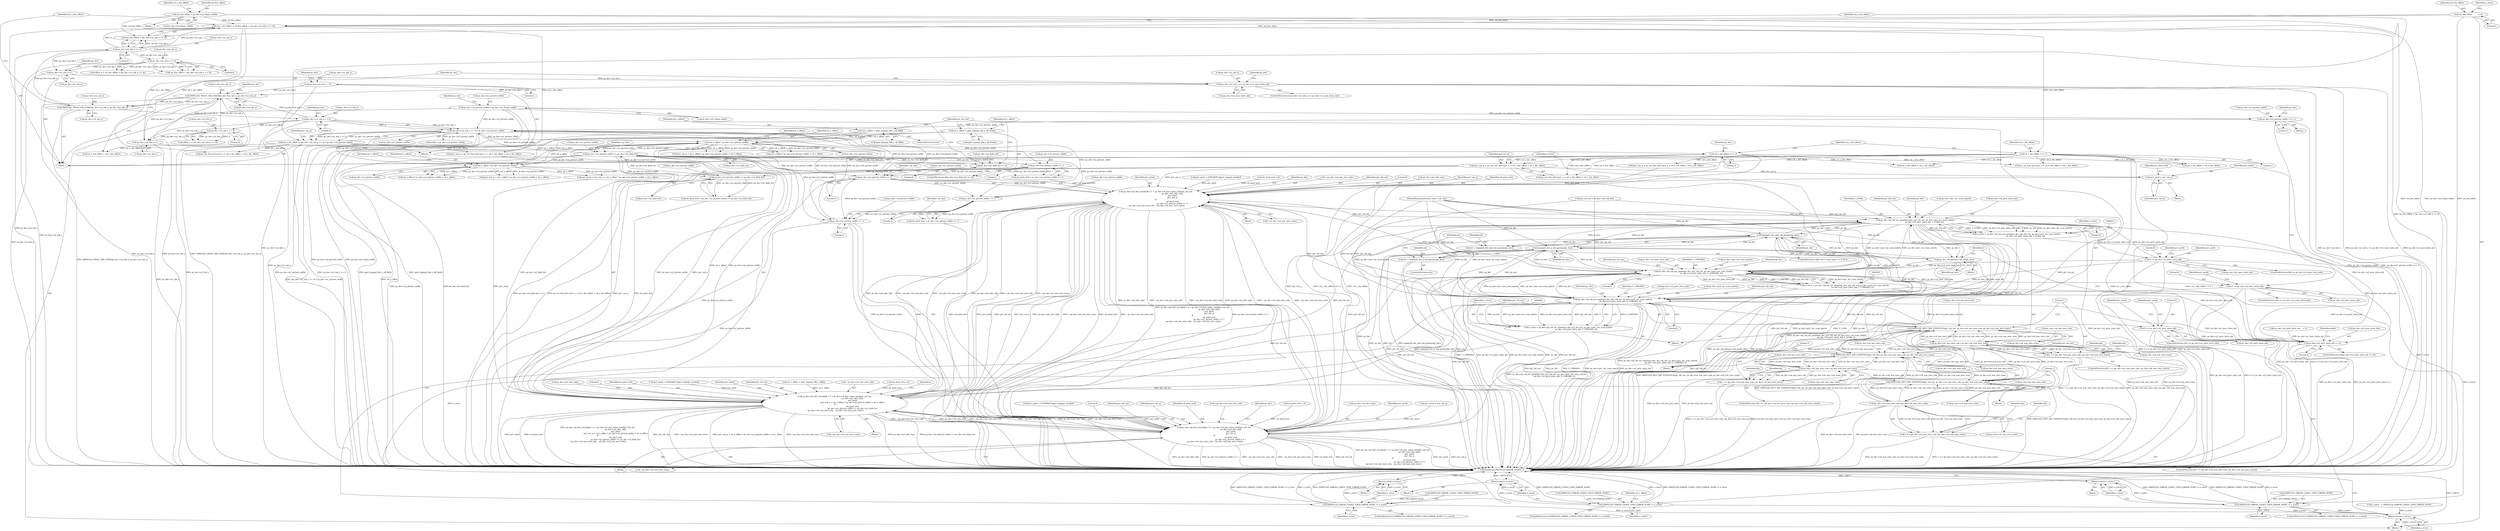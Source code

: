 digraph "0_Android_58a6822d7140137ce957c6d2fc20bae1374186c1@integer" {
"1000560" [label="(Call,pu1_out_p = ps_cur_frm_buf->pu1_u + u4_x_dst_offset + u4_y_dst_offset)"];
"1000545" [label="(Call,u4_x_dst_offset >>= 1)"];
"1000231" [label="(Call,u4_x_dst_offset = u4_frm_offset + (ps_dec->u2_mb_x << 4))"];
"1000177" [label="(Call,u4_frm_offset = ps_dec->u2_frame_width)"];
"1000117" [label="(Call,u4_frm_offset          = 0)"];
"1000235" [label="(Call,ps_dec->u2_mb_x << 4)"];
"1000224" [label="(Call,IMPEG2D_TRACE_MB_START(ps_dec->u2_mb_x, ps_dec->u2_mb_y))"];
"1000198" [label="(Call,IMPEG2D_TRACE_MB_START(ps_dec->u2_mb_x, ps_dec->u2_mb_y))"];
"1000809" [label="(Call,ps_dec->u2_mb_x == ps_dec->u2_num_horiz_mb)"];
"1000788" [label="(Call,ps_dec->u2_mb_x++)"];
"1000310" [label="(Call,ps_dec->u2_mb_x << 4)"];
"1000817" [label="(Call,ps_dec->u2_mb_x = 0)"];
"1000317" [label="(Call,ps_dec->u2_mb_y << 4)"];
"1000243" [label="(Call,ps_dec->u2_mb_y << 4)"];
"1000822" [label="(Call,ps_dec->u2_mb_y++)"];
"1000548" [label="(Call,u4_y_dst_offset >>= 2)"];
"1000240" [label="(Call,u4_y_dst_offset = (ps_dec->u2_mb_y << 4) * ps_dec->u2_picture_width)"];
"1000242" [label="(Call,(ps_dec->u2_mb_y << 4) * ps_dec->u2_picture_width)"];
"1000532" [label="(Call,ps_dec->u2_picture_width << ps_dec->u2_field_dct)"];
"1000524" [label="(Call,u4_y_offset * ps_dec->u2_picture_width)"];
"1000446" [label="(Call,u4_y_offset = gai2_impeg2_blk_y_off_fld[i])"];
"1000490" [label="(Call,u4_y_offset * ps_dec->u2_picture_width)"];
"1000440" [label="(Call,u4_y_offset = gai2_impeg2_blk_y_off_frm[i])"];
"1000498" [label="(Call,ps_dec->u2_picture_width << ps_dec->u2_field_dct)"];
"1000435" [label="(Call,ps_dec->u2_field_dct == 0)"];
"1000654" [label="(Call,ps_dec->u2_picture_width >> 1)"];
"1000630" [label="(Call,ps_dec->u2_picture_width >> 1)"];
"1000768" [label="(Call,ps_dec->u2_picture_width >> 1)"];
"1000744" [label="(Call,ps_dec->u2_picture_width >> 1)"];
"1000165" [label="(Call,ps_dec->u2_picture_width <<= 1)"];
"1000151" [label="(Call,ps_dec->u2_picture_width = ps_dec->u2_frame_width)"];
"1000625" [label="(Call,pu1_pred = pu1_out_p)"];
"1000645" [label="(Call,ps_dec->pf_idct_recon[idx * 2 + ps_dec->i4_last_value_one](pi2_vld_out,\n                                                        ps_dec->ai2_idct_stg1,\n                                                        pu1_pred,\n                                                        pu1_out_p,\n 8,\n                                                        u4_pred_strd,\n                                                        ps_dec->u2_picture_width >> 1,\n ~ps_dec->u4_non_zero_cols, ~ps_dec->u4_non_zero_rows))"];
"1000409" [label="(Call,ps_dec->pf_vld_inv_quant(ps_dec, pi2_vld_out, ps_dec->pu1_inv_scan_matrix,\n                              ps_dec->u2_prev_intra_mb, Y_LUMA, 0))"];
"1000213" [label="(Call,impeg2d_dec_pnb_mb_params(ps_dec))"];
"1000211" [label="(Call,ret = impeg2d_dec_pnb_mb_params(ps_dec))"];
"1000218" [label="(Call,impeg2d_dec_p_mb_params(ps_dec))"];
"1000216" [label="(Call,ret = impeg2d_dec_p_mb_params(ps_dec))"];
"1000380" [label="(Call,ps_dec_mb_params->pf_mc(ps_dec))"];
"1000571" [label="(Call,ps_dec->pf_vld_inv_quant(ps_dec, pi2_vld_out, ps_dec->pu1_inv_scan_matrix,\n                          ps_dec->u2_prev_intra_mb, U_CHROMA, 0))"];
"1000569" [label="(Call,e_error = ps_dec->pf_vld_inv_quant(ps_dec, pi2_vld_out, ps_dec->pu1_inv_scan_matrix,\n                          ps_dec->u2_prev_intra_mb, U_CHROMA, 0))"];
"1000583" [label="(Call,(IMPEG2D_ERROR_CODES_T)IVD_ERROR_NONE != e_error)"];
"1000589" [label="(Return,return e_error;)"];
"1000840" [label="(Return,return e_error;)"];
"1000591" [label="(Call,IMPEG2D_IDCT_INP_STATISTICS(pi2_vld_out, ps_dec->u4_non_zero_cols, ps_dec->u4_non_zero_rows))"];
"1000604" [label="(Call,ps_dec->u4_non_zero_cols | ps_dec->u4_non_zero_rows)"];
"1000451" [label="(Call,IMPEG2D_IDCT_INP_STATISTICS(pi2_vld_out, ps_dec->u4_non_zero_cols, ps_dec->u4_non_zero_rows))"];
"1000464" [label="(Call,ps_dec->u4_non_zero_cols | ps_dec->u4_non_zero_rows)"];
"1000462" [label="(Call,1 == (ps_dec->u4_non_zero_cols | ps_dec->u4_non_zero_rows))"];
"1000705" [label="(Call,IMPEG2D_IDCT_INP_STATISTICS(pi2_vld_out, ps_dec->u4_non_zero_cols, ps_dec->u4_non_zero_rows))"];
"1000718" [label="(Call,ps_dec->u4_non_zero_cols | ps_dec->u4_non_zero_rows)"];
"1000716" [label="(Call,1 == (ps_dec->u4_non_zero_cols | ps_dec->u4_non_zero_rows))"];
"1000759" [label="(Call,ps_dec->pf_idct_recon[idx * 2 + ps_dec->i4_last_value_one](pi2_vld_out,\n                                                        ps_dec->ai2_idct_stg1,\n                                                        pu1_pred,\n                                                        pu1_out_p,\n 8,\n                                                        u4_pred_strd,\n                                                        ps_dec->u2_picture_width >> 1,\n ~ps_dec->u4_non_zero_cols, ~ps_dec->u4_non_zero_rows))"];
"1000515" [label="(Call,ps_dec->pf_idct_recon[idx * 2 + ps_dec->i4_last_value_one](pi2_vld_out,\n                                                            ps_dec->ai2_idct_stg1,\n                                                            pu1_pred,\n                                                            pu1_out_p + u4_y_offset * ps_dec->u2_picture_width + u4_x_offset,\n 8,\n                                                            u4_pred_strd,\n                                                            ps_dec->u2_picture_width << ps_dec->u2_field_dct,\n ~ps_dec->u4_non_zero_cols, ~ps_dec->u4_non_zero_rows))"];
"1000685" [label="(Call,ps_dec->pf_vld_inv_quant(ps_dec, pi2_vld_out, ps_dec->pu1_inv_scan_matrix,\n                          ps_dec->u2_prev_intra_mb, V_CHROMA, 0))"];
"1000683" [label="(Call,e_error = ps_dec->pf_vld_inv_quant(ps_dec, pi2_vld_out, ps_dec->pu1_inv_scan_matrix,\n                          ps_dec->u2_prev_intra_mb, V_CHROMA, 0))"];
"1000697" [label="(Call,(IMPEG2D_ERROR_CODES_T)IVD_ERROR_NONE != e_error)"];
"1000703" [label="(Return,return e_error;)"];
"1000733" [label="(Call,0 == ps_dec->u2_prev_intra_mb)"];
"1000261" [label="(Call,ps_dec->u2_prev_intra_mb == 0)"];
"1000602" [label="(Call,1 == (ps_dec->u4_non_zero_cols | ps_dec->u4_non_zero_rows))"];
"1000619" [label="(Call,0 == ps_dec->u2_prev_intra_mb)"];
"1000407" [label="(Call,e_error = ps_dec->pf_vld_inv_quant(ps_dec, pi2_vld_out, ps_dec->pu1_inv_scan_matrix,\n                              ps_dec->u2_prev_intra_mb, Y_LUMA, 0))"];
"1000421" [label="(Call,(IMPEG2D_ERROR_CODES_T)IVD_ERROR_NONE != e_error)"];
"1000427" [label="(Return,return e_error;)"];
"1000479" [label="(Call,0 == ps_dec->u2_prev_intra_mb)"];
"1000561" [label="(Identifier,pu1_out_p)"];
"1000761" [label="(Call,ps_dec->ai2_idct_stg1)"];
"1000249" [label="(Identifier,ps_dec)"];
"1000189" [label="(Identifier,u4_x_dst_offset)"];
"1000265" [label="(Literal,0)"];
"1000453" [label="(Call,ps_dec->u4_non_zero_cols)"];
"1000715" [label="(ControlStructure,if(1 == (ps_dec->u4_non_zero_cols | ps_dec->u4_non_zero_rows)))"];
"1000117" [label="(Call,u4_frm_offset          = 0)"];
"1000822" [label="(Call,ps_dec->u2_mb_y++)"];
"1000308" [label="(Call,u4_frm_offset + (ps_dec->u2_mb_x << 4))"];
"1000515" [label="(Call,ps_dec->pf_idct_recon[idx * 2 + ps_dec->i4_last_value_one](pi2_vld_out,\n                                                            ps_dec->ai2_idct_stg1,\n                                                            pu1_pred,\n                                                            pu1_out_p + u4_y_offset * ps_dec->u2_picture_width + u4_x_offset,\n 8,\n                                                            u4_pred_strd,\n                                                            ps_dec->u2_picture_width << ps_dec->u2_field_dct,\n ~ps_dec->u4_non_zero_cols, ~ps_dec->u4_non_zero_rows))"];
"1000199" [label="(Call,ps_dec->u2_mb_x)"];
"1000235" [label="(Call,ps_dec->u2_mb_x << 4)"];
"1000243" [label="(Call,ps_dec->u2_mb_y << 4)"];
"1000464" [label="(Call,ps_dec->u4_non_zero_cols | ps_dec->u4_non_zero_rows)"];
"1000547" [label="(Literal,1)"];
"1000533" [label="(Call,ps_dec->u2_picture_width)"];
"1000590" [label="(Identifier,e_error)"];
"1000127" [label="(Call,pi2_vld_out = ps_dec->ai2_vld_buf)"];
"1000451" [label="(Call,IMPEG2D_IDCT_INP_STATISTICS(pi2_vld_out, ps_dec->u4_non_zero_cols, ps_dec->u4_non_zero_rows))"];
"1000764" [label="(Identifier,pu1_pred)"];
"1000526" [label="(Call,ps_dec->u2_picture_width)"];
"1000680" [label="(Call,u4_x_dst_offset + u4_y_dst_offset)"];
"1000686" [label="(Identifier,ps_dec)"];
"1000628" [label="(Call,u4_pred_strd = ps_dec->u2_picture_width >> 1)"];
"1000829" [label="(Identifier,ps_dec)"];
"1000582" [label="(ControlStructure,if ((IMPEG2D_ERROR_CODES_T)IVD_ERROR_NONE != e_error))"];
"1000555" [label="(Identifier,ps_dec)"];
"1000487" [label="(Call,pu1_out_p + u4_y_offset * ps_dec->u2_picture_width + u4_x_offset)"];
"1000573" [label="(Identifier,pi2_vld_out)"];
"1000495" [label="(Identifier,u4_x_offset)"];
"1000739" [label="(Call,pu1_pred = pu1_out_p)"];
"1000176" [label="(Block,)"];
"1000819" [label="(Identifier,ps_dec)"];
"1000694" [label="(Identifier,V_CHROMA)"];
"1000691" [label="(Call,ps_dec->u2_prev_intra_mb)"];
"1000684" [label="(Identifier,e_error)"];
"1000485" [label="(Call,pu1_pred = pu1_out_p + u4_y_offset * ps_dec->u2_picture_width + u4_x_offset)"];
"1000577" [label="(Call,ps_dec->u2_prev_intra_mb)"];
"1000492" [label="(Call,ps_dec->u2_picture_width)"];
"1000713" [label="(Block,)"];
"1000161" [label="(Identifier,ps_dec)"];
"1000789" [label="(Call,ps_dec->u2_mb_x)"];
"1000532" [label="(Call,ps_dec->u2_picture_width << ps_dec->u2_field_dct)"];
"1000813" [label="(Call,ps_dec->u2_num_horiz_mb)"];
"1000734" [label="(Literal,0)"];
"1000752" [label="(Identifier,pu1_pred)"];
"1000415" [label="(Call,ps_dec->u2_prev_intra_mb)"];
"1000218" [label="(Call,impeg2d_dec_p_mb_params(ps_dec))"];
"1000601" [label="(ControlStructure,if(1 == (ps_dec->u4_non_zero_cols | ps_dec->u4_non_zero_rows)))"];
"1000491" [label="(Identifier,u4_y_offset)"];
"1000122" [label="(Call,e_error   = (IMPEG2D_ERROR_CODES_T)IVD_ERROR_NONE)"];
"1000436" [label="(Call,ps_dec->u2_field_dct)"];
"1000702" [label="(Block,)"];
"1000608" [label="(Call,ps_dec->u4_non_zero_rows)"];
"1000688" [label="(Call,ps_dec->pu1_inv_scan_matrix)"];
"1000658" [label="(Literal,1)"];
"1000314" [label="(Literal,4)"];
"1000517" [label="(Call,ps_dec->ai2_idct_stg1)"];
"1000748" [label="(Literal,1)"];
"1000703" [label="(Return,return e_error;)"];
"1000726" [label="(Identifier,idx)"];
"1000542" [label="(Call,~ps_dec->u4_non_zero_rows)"];
"1000591" [label="(Call,IMPEG2D_IDCT_INP_STATISTICS(pi2_vld_out, ps_dec->u4_non_zero_cols, ps_dec->u4_non_zero_rows))"];
"1000776" [label="(Call,~ps_dec->u4_non_zero_rows)"];
"1000625" [label="(Call,pu1_pred = pu1_out_p)"];
"1000418" [label="(Identifier,Y_LUMA)"];
"1000479" [label="(Call,0 == ps_dec->u2_prev_intra_mb)"];
"1000751" [label="(Call,pu1_pred = (UWORD8 *)gau1_impeg2_zerobuf)"];
"1000809" [label="(Call,ps_dec->u2_mb_x == ps_dec->u2_num_horiz_mb)"];
"1000605" [label="(Call,ps_dec->u4_non_zero_cols)"];
"1000502" [label="(Call,ps_dec->u2_field_dct)"];
"1000650" [label="(Identifier,pu1_pred)"];
"1000705" [label="(Call,IMPEG2D_IDCT_INP_STATISTICS(pi2_vld_out, ps_dec->u4_non_zero_cols, ps_dec->u4_non_zero_rows))"];
"1000530" [label="(Literal,8)"];
"1000645" [label="(Call,ps_dec->pf_idct_recon[idx * 2 + ps_dec->i4_last_value_one](pi2_vld_out,\n                                                        ps_dec->ai2_idct_stg1,\n                                                        pu1_pred,\n                                                        pu1_out_p,\n 8,\n                                                        u4_pred_strd,\n                                                        ps_dec->u2_picture_width >> 1,\n ~ps_dec->u4_non_zero_cols, ~ps_dec->u4_non_zero_rows))"];
"1000683" [label="(Call,e_error = ps_dec->pf_vld_inv_quant(ps_dec, pi2_vld_out, ps_dec->pu1_inv_scan_matrix,\n                          ps_dec->u2_prev_intra_mb, V_CHROMA, 0))"];
"1000620" [label="(Literal,0)"];
"1000583" [label="(Call,(IMPEG2D_ERROR_CODES_T)IVD_ERROR_NONE != e_error)"];
"1000179" [label="(Call,ps_dec->u2_frame_width)"];
"1000461" [label="(ControlStructure,if(1 == (ps_dec->u4_non_zero_cols | ps_dec->u4_non_zero_rows)))"];
"1000634" [label="(Literal,1)"];
"1000421" [label="(Call,(IMPEG2D_ERROR_CODES_T)IVD_ERROR_NONE != e_error)"];
"1000232" [label="(Identifier,u4_x_dst_offset)"];
"1000435" [label="(Call,ps_dec->u2_field_dct == 0)"];
"1000587" [label="(Identifier,e_error)"];
"1000630" [label="(Call,ps_dec->u2_picture_width >> 1)"];
"1000478" [label="(ControlStructure,if(0 == ps_dec->u2_prev_intra_mb))"];
"1000498" [label="(Call,ps_dec->u2_picture_width << ps_dec->u2_field_dct)"];
"1000266" [label="(Block,)"];
"1000569" [label="(Call,e_error = ps_dec->pf_vld_inv_quant(ps_dec, pi2_vld_out, ps_dec->pu1_inv_scan_matrix,\n                          ps_dec->u2_prev_intra_mb, U_CHROMA, 0))"];
"1000816" [label="(Block,)"];
"1000205" [label="(ControlStructure,if(ps_dec->e_pic_type == B_PIC))"];
"1000212" [label="(Identifier,ret)"];
"1000253" [label="(Call,ps_cur_frm_buf->pu1_y + u4_x_dst_offset + u4_y_dst_offset)"];
"1000236" [label="(Call,ps_dec->u2_mb_x)"];
"1000311" [label="(Call,ps_dec->u2_mb_x)"];
"1000178" [label="(Identifier,u4_frm_offset)"];
"1000118" [label="(Identifier,u4_frm_offset)"];
"1000769" [label="(Call,ps_dec->u2_picture_width)"];
"1000603" [label="(Literal,1)"];
"1000716" [label="(Call,1 == (ps_dec->u4_non_zero_cols | ps_dec->u4_non_zero_rows))"];
"1000766" [label="(Literal,8)"];
"1000788" [label="(Call,ps_dec->u2_mb_x++)"];
"1000173" [label="(Identifier,ps_dec)"];
"1000774" [label="(Identifier,~ps_dec)"];
"1000422" [label="(Call,(IMPEG2D_ERROR_CODES_T)IVD_ERROR_NONE)"];
"1000428" [label="(Identifier,e_error)"];
"1000531" [label="(Identifier,u4_pred_strd)"];
"1000536" [label="(Call,ps_dec->u2_field_dct)"];
"1000637" [label="(Call,pu1_pred = (UWORD8 *)gau1_impeg2_zerobuf)"];
"1000760" [label="(Identifier,pi2_vld_out)"];
"1000434" [label="(ControlStructure,if(ps_dec->u2_field_dct == 0))"];
"1000581" [label="(Literal,0)"];
"1000459" [label="(Block,)"];
"1000744" [label="(Call,ps_dec->u2_picture_width >> 1)"];
"1000687" [label="(Identifier,pi2_vld_out)"];
"1000216" [label="(Call,ret = impeg2d_dec_p_mb_params(ps_dec))"];
"1000550" [label="(Literal,2)"];
"1000546" [label="(Identifier,u4_x_dst_offset)"];
"1000165" [label="(Call,ps_dec->u2_picture_width <<= 1)"];
"1000224" [label="(Call,IMPEG2D_TRACE_MB_START(ps_dec->u2_mb_x, ps_dec->u2_mb_y))"];
"1000231" [label="(Call,u4_x_dst_offset = u4_frm_offset + (ps_dec->u2_mb_x << 4))"];
"1000481" [label="(Call,ps_dec->u2_prev_intra_mb)"];
"1000217" [label="(Identifier,ret)"];
"1000499" [label="(Call,ps_dec->u2_picture_width)"];
"1000618" [label="(ControlStructure,if(0 == ps_dec->u2_prev_intra_mb))"];
"1000697" [label="(Call,(IMPEG2D_ERROR_CODES_T)IVD_ERROR_NONE != e_error)"];
"1000772" [label="(Literal,1)"];
"1000642" [label="(Call,u4_pred_strd = 8)"];
"1000730" [label="(Identifier,idx)"];
"1000674" [label="(Call,pu1_out_p = ps_cur_frm_buf->pu1_v + u4_x_dst_offset + u4_y_dst_offset)"];
"1000669" [label="(Identifier,ps_dec)"];
"1000593" [label="(Call,ps_dec->u4_non_zero_cols)"];
"1000719" [label="(Call,ps_dec->u4_non_zero_cols)"];
"1000169" [label="(Literal,1)"];
"1000164" [label="(Block,)"];
"1000733" [label="(Call,0 == ps_dec->u2_prev_intra_mb)"];
"1000589" [label="(Return,return e_error;)"];
"1000521" [label="(Call,pu1_out_p + u4_y_offset * ps_dec->u2_picture_width + u4_x_offset)"];
"1000430" [label="(Identifier,u4_x_offset)"];
"1000710" [label="(Call,ps_dec->u4_non_zero_rows)"];
"1000448" [label="(Call,gai2_impeg2_blk_y_off_fld[i])"];
"1000105" [label="(MethodParameterIn,dec_state_t *ps_dec)"];
"1000808" [label="(ControlStructure,if (ps_dec->u2_mb_x == ps_dec->u2_num_horiz_mb))"];
"1000446" [label="(Call,u4_y_offset = gai2_impeg2_blk_y_off_fld[i])"];
"1000659" [label="(Call,~ps_dec->u4_non_zero_cols)"];
"1000765" [label="(Identifier,pu1_out_p)"];
"1000559" [label="(Block,)"];
"1000695" [label="(Literal,0)"];
"1000571" [label="(Call,ps_dec->pf_vld_inv_quant(ps_dec, pi2_vld_out, ps_dec->pu1_inv_scan_matrix,\n                          ps_dec->u2_prev_intra_mb, U_CHROMA, 0))"];
"1000740" [label="(Identifier,pu1_pred)"];
"1000529" [label="(Identifier,u4_x_offset)"];
"1000767" [label="(Identifier,u4_pred_strd)"];
"1000580" [label="(Identifier,U_CHROMA)"];
"1000463" [label="(Literal,1)"];
"1000439" [label="(Literal,0)"];
"1000507" [label="(Call,pu1_pred = (UWORD8 *)gau1_impeg2_zerobuf)"];
"1000685" [label="(Call,ps_dec->pf_vld_inv_quant(ps_dec, pi2_vld_out, ps_dec->pu1_inv_scan_matrix,\n                          ps_dec->u2_prev_intra_mb, V_CHROMA, 0))"];
"1000244" [label="(Call,ps_dec->u2_mb_y)"];
"1000106" [label="(Block,)"];
"1000486" [label="(Identifier,pu1_pred)"];
"1000315" [label="(Call,offset_y = (ps_dec->u2_mb_y << 4))"];
"1000823" [label="(Call,ps_dec->u2_mb_y)"];
"1000151" [label="(Call,ps_dec->u2_picture_width = ps_dec->u2_frame_width)"];
"1000221" [label="(Identifier,ret)"];
"1000425" [label="(Identifier,e_error)"];
"1000631" [label="(Call,ps_dec->u2_picture_width)"];
"1000166" [label="(Call,ps_dec->u2_picture_width)"];
"1000599" [label="(Block,)"];
"1000380" [label="(Call,ps_dec_mb_params->pf_mc(ps_dec))"];
"1000722" [label="(Call,ps_dec->u4_non_zero_rows)"];
"1000696" [label="(ControlStructure,if ((IMPEG2D_ERROR_CODES_T)IVD_ERROR_NONE != e_error))"];
"1000616" [label="(Identifier,idx)"];
"1000588" [label="(Block,)"];
"1000570" [label="(Identifier,e_error)"];
"1000240" [label="(Call,u4_y_dst_offset = (ps_dec->u2_mb_y << 4) * ps_dec->u2_picture_width)"];
"1000426" [label="(Block,)"];
"1000141" [label="(Call,ps_dec->u2_prev_intra_mb    = 0)"];
"1000842" [label="(MethodReturn,IMPEG2D_ERROR_CODES_T)"];
"1000840" [label="(Return,return e_error;)"];
"1000629" [label="(Identifier,u4_pred_strd)"];
"1000520" [label="(Identifier,pu1_pred)"];
"1000407" [label="(Call,e_error = ps_dec->pf_vld_inv_quant(ps_dec, pi2_vld_out, ps_dec->pu1_inv_scan_matrix,\n                              ps_dec->u2_prev_intra_mb, Y_LUMA, 0))"];
"1000516" [label="(Identifier,pi2_vld_out)"];
"1000411" [label="(Identifier,pi2_vld_out)"];
"1000701" [label="(Identifier,e_error)"];
"1000408" [label="(Identifier,e_error)"];
"1000208" [label="(Identifier,ps_dec)"];
"1000818" [label="(Call,ps_dec->u2_mb_x)"];
"1000548" [label="(Call,u4_y_dst_offset >>= 2)"];
"1000257" [label="(Call,u4_x_dst_offset + u4_y_dst_offset)"];
"1000419" [label="(Literal,0)"];
"1000627" [label="(Identifier,pu1_out_p)"];
"1000211" [label="(Call,ret = impeg2d_dec_pnb_mb_params(ps_dec))"];
"1000406" [label="(Block,)"];
"1000241" [label="(Identifier,u4_y_dst_offset)"];
"1000272" [label="(Identifier,index)"];
"1000489" [label="(Call,u4_y_offset * ps_dec->u2_picture_width + u4_x_offset)"];
"1000704" [label="(Identifier,e_error)"];
"1000824" [label="(Identifier,ps_dec)"];
"1000626" [label="(Identifier,pu1_pred)"];
"1000198" [label="(Call,IMPEG2D_TRACE_MB_START(ps_dec->u2_mb_x, ps_dec->u2_mb_y))"];
"1000239" [label="(Literal,4)"];
"1000183" [label="(Block,)"];
"1000310" [label="(Call,ps_dec->u2_mb_x << 4)"];
"1000718" [label="(Call,ps_dec->u4_non_zero_cols | ps_dec->u4_non_zero_rows)"];
"1000660" [label="(Identifier,~ps_dec)"];
"1000317" [label="(Call,ps_dec->u2_mb_y << 4)"];
"1000442" [label="(Call,gai2_impeg2_blk_y_off_frm[i])"];
"1000673" [label="(Block,)"];
"1000214" [label="(Identifier,ps_dec)"];
"1000177" [label="(Call,u4_frm_offset = ps_dec->u2_frame_width)"];
"1000233" [label="(Call,u4_frm_offset + (ps_dec->u2_mb_x << 4))"];
"1000252" [label="(Identifier,pu1_out_p)"];
"1000646" [label="(Identifier,pi2_vld_out)"];
"1000574" [label="(Call,ps_dec->pu1_inv_scan_matrix)"];
"1000155" [label="(Call,ps_dec->u2_frame_width)"];
"1000202" [label="(Call,ps_dec->u2_mb_y)"];
"1000768" [label="(Call,ps_dec->u2_picture_width >> 1)"];
"1000584" [label="(Call,(IMPEG2D_ERROR_CODES_T)IVD_ERROR_NONE)"];
"1000248" [label="(Call,ps_dec->u2_picture_width)"];
"1000624" [label="(Block,)"];
"1000462" [label="(Call,1 == (ps_dec->u4_non_zero_cols | ps_dec->u4_non_zero_rows))"];
"1000549" [label="(Identifier,u4_y_dst_offset)"];
"1000706" [label="(Identifier,pi2_vld_out)"];
"1000468" [label="(Call,ps_dec->u4_non_zero_rows)"];
"1000429" [label="(Call,u4_x_offset = gai2_impeg2_blk_x_off[i])"];
"1000619" [label="(Call,0 == ps_dec->u2_prev_intra_mb)"];
"1000420" [label="(ControlStructure,if ((IMPEG2D_ERROR_CODES_T)IVD_ERROR_NONE != e_error))"];
"1000452" [label="(Identifier,pi2_vld_out)"];
"1000773" [label="(Call,~ps_dec->u4_non_zero_cols)"];
"1000496" [label="(Call,u4_pred_strd = ps_dec->u2_picture_width << ps_dec->u2_field_dct)"];
"1000456" [label="(Call,ps_dec->u4_non_zero_rows)"];
"1000781" [label="(Identifier,ps_dec)"];
"1000247" [label="(Literal,4)"];
"1000742" [label="(Call,u4_pred_strd = ps_dec->u2_picture_width >> 1)"];
"1000476" [label="(Identifier,idx)"];
"1000638" [label="(Identifier,pu1_pred)"];
"1000539" [label="(Call,~ps_dec->u4_non_zero_cols)"];
"1000796" [label="(Identifier,ps_dec)"];
"1000652" [label="(Literal,8)"];
"1000655" [label="(Call,ps_dec->u2_picture_width)"];
"1000410" [label="(Identifier,ps_dec)"];
"1000219" [label="(Identifier,ps_dec)"];
"1000465" [label="(Call,ps_dec->u4_non_zero_cols)"];
"1000654" [label="(Call,ps_dec->u2_picture_width >> 1)"];
"1000242" [label="(Call,(ps_dec->u2_mb_y << 4) * ps_dec->u2_picture_width)"];
"1000602" [label="(Call,1 == (ps_dec->u4_non_zero_cols | ps_dec->u4_non_zero_rows))"];
"1000545" [label="(Call,u4_x_dst_offset >>= 1)"];
"1000251" [label="(Call,pu1_out_p = ps_cur_frm_buf->pu1_y + u4_x_dst_offset + u4_y_dst_offset)"];
"1000525" [label="(Identifier,u4_y_offset)"];
"1000447" [label="(Identifier,u4_y_offset)"];
"1000604" [label="(Call,ps_dec->u4_non_zero_cols | ps_dec->u4_non_zero_rows)"];
"1000756" [label="(Call,u4_pred_strd = 8)"];
"1000225" [label="(Call,ps_dec->u2_mb_x)"];
"1000560" [label="(Call,pu1_out_p = ps_cur_frm_buf->pu1_u + u4_x_dst_offset + u4_y_dst_offset)"];
"1000119" [label="(Literal,0)"];
"1000810" [label="(Call,ps_dec->u2_mb_x)"];
"1000647" [label="(Call,ps_dec->ai2_idct_stg1)"];
"1000213" [label="(Call,impeg2d_dec_pnb_mb_params(ps_dec))"];
"1000440" [label="(Call,u4_y_offset = gai2_impeg2_blk_y_off_frm[i])"];
"1000651" [label="(Identifier,pu1_out_p)"];
"1000512" [label="(Call,u4_pred_strd = 8)"];
"1000480" [label="(Literal,0)"];
"1000759" [label="(Call,ps_dec->pf_idct_recon[idx * 2 + ps_dec->i4_last_value_one](pi2_vld_out,\n                                                        ps_dec->ai2_idct_stg1,\n                                                        pu1_pred,\n                                                        pu1_out_p,\n 8,\n                                                        u4_pred_strd,\n                                                        ps_dec->u2_picture_width >> 1,\n ~ps_dec->u4_non_zero_cols, ~ps_dec->u4_non_zero_rows))"];
"1000662" [label="(Call,~ps_dec->u4_non_zero_rows)"];
"1000123" [label="(Identifier,e_error)"];
"1000260" [label="(ControlStructure,if(ps_dec->u2_prev_intra_mb == 0))"];
"1000821" [label="(Literal,0)"];
"1000427" [label="(Return,return e_error;)"];
"1000262" [label="(Call,ps_dec->u2_prev_intra_mb)"];
"1000301" [label="(Call,stride = ps_dec->u2_picture_width)"];
"1000318" [label="(Call,ps_dec->u2_mb_y)"];
"1000441" [label="(Identifier,u4_y_offset)"];
"1000152" [label="(Call,ps_dec->u2_picture_width)"];
"1000707" [label="(Call,ps_dec->u4_non_zero_cols)"];
"1000562" [label="(Call,ps_cur_frm_buf->pu1_u + u4_x_dst_offset + u4_y_dst_offset)"];
"1000306" [label="(Call,offset_x = u4_frm_offset + (ps_dec->u2_mb_x << 4))"];
"1000540" [label="(Identifier,~ps_dec)"];
"1000390" [label="(Identifier,i)"];
"1000735" [label="(Call,ps_dec->u2_prev_intra_mb)"];
"1000621" [label="(Call,ps_dec->u2_prev_intra_mb)"];
"1000566" [label="(Call,u4_x_dst_offset + u4_y_dst_offset)"];
"1000524" [label="(Call,u4_y_offset * ps_dec->u2_picture_width)"];
"1000698" [label="(Call,(IMPEG2D_ERROR_CODES_T)IVD_ERROR_NONE)"];
"1000817" [label="(Call,ps_dec->u2_mb_x = 0)"];
"1000676" [label="(Call,ps_cur_frm_buf->pu1_v + u4_x_dst_offset + u4_y_dst_offset)"];
"1000228" [label="(Call,ps_dec->u2_mb_y)"];
"1000592" [label="(Identifier,pi2_vld_out)"];
"1000596" [label="(Call,ps_dec->u4_non_zero_rows)"];
"1000445" [label="(ControlStructure,else)"];
"1000745" [label="(Call,ps_dec->u2_picture_width)"];
"1000472" [label="(Identifier,idx)"];
"1000261" [label="(Call,ps_dec->u2_prev_intra_mb == 0)"];
"1000321" [label="(Literal,4)"];
"1000381" [label="(Identifier,ps_dec)"];
"1000732" [label="(ControlStructure,if(0 == ps_dec->u2_prev_intra_mb))"];
"1000384" [label="(Identifier,i)"];
"1000612" [label="(Identifier,idx)"];
"1000508" [label="(Identifier,pu1_pred)"];
"1000523" [label="(Call,u4_y_offset * ps_dec->u2_picture_width + u4_x_offset)"];
"1000572" [label="(Identifier,ps_dec)"];
"1000841" [label="(Identifier,e_error)"];
"1000653" [label="(Identifier,u4_pred_strd)"];
"1000412" [label="(Call,ps_dec->pu1_inv_scan_matrix)"];
"1000409" [label="(Call,ps_dec->pf_vld_inv_quant(ps_dec, pi2_vld_out, ps_dec->pu1_inv_scan_matrix,\n                              ps_dec->u2_prev_intra_mb, Y_LUMA, 0))"];
"1000215" [label="(ControlStructure,else)"];
"1000717" [label="(Literal,1)"];
"1000490" [label="(Call,u4_y_offset * ps_dec->u2_picture_width)"];
"1000560" -> "1000559"  [label="AST: "];
"1000560" -> "1000562"  [label="CFG: "];
"1000561" -> "1000560"  [label="AST: "];
"1000562" -> "1000560"  [label="AST: "];
"1000570" -> "1000560"  [label="CFG: "];
"1000560" -> "1000842"  [label="DDG: ps_cur_frm_buf->pu1_u + u4_x_dst_offset + u4_y_dst_offset"];
"1000560" -> "1000842"  [label="DDG: pu1_out_p"];
"1000545" -> "1000560"  [label="DDG: u4_x_dst_offset"];
"1000548" -> "1000560"  [label="DDG: u4_y_dst_offset"];
"1000560" -> "1000625"  [label="DDG: pu1_out_p"];
"1000560" -> "1000645"  [label="DDG: pu1_out_p"];
"1000545" -> "1000183"  [label="AST: "];
"1000545" -> "1000547"  [label="CFG: "];
"1000546" -> "1000545"  [label="AST: "];
"1000547" -> "1000545"  [label="AST: "];
"1000549" -> "1000545"  [label="CFG: "];
"1000545" -> "1000842"  [label="DDG: u4_x_dst_offset"];
"1000545" -> "1000842"  [label="DDG: u4_x_dst_offset >>= 1"];
"1000231" -> "1000545"  [label="DDG: u4_x_dst_offset"];
"1000545" -> "1000562"  [label="DDG: u4_x_dst_offset"];
"1000545" -> "1000566"  [label="DDG: u4_x_dst_offset"];
"1000545" -> "1000674"  [label="DDG: u4_x_dst_offset"];
"1000545" -> "1000676"  [label="DDG: u4_x_dst_offset"];
"1000545" -> "1000680"  [label="DDG: u4_x_dst_offset"];
"1000231" -> "1000183"  [label="AST: "];
"1000231" -> "1000233"  [label="CFG: "];
"1000232" -> "1000231"  [label="AST: "];
"1000233" -> "1000231"  [label="AST: "];
"1000241" -> "1000231"  [label="CFG: "];
"1000231" -> "1000842"  [label="DDG: u4_frm_offset + (ps_dec->u2_mb_x << 4)"];
"1000177" -> "1000231"  [label="DDG: u4_frm_offset"];
"1000117" -> "1000231"  [label="DDG: u4_frm_offset"];
"1000235" -> "1000231"  [label="DDG: ps_dec->u2_mb_x"];
"1000235" -> "1000231"  [label="DDG: 4"];
"1000231" -> "1000251"  [label="DDG: u4_x_dst_offset"];
"1000231" -> "1000253"  [label="DDG: u4_x_dst_offset"];
"1000231" -> "1000257"  [label="DDG: u4_x_dst_offset"];
"1000177" -> "1000176"  [label="AST: "];
"1000177" -> "1000179"  [label="CFG: "];
"1000178" -> "1000177"  [label="AST: "];
"1000179" -> "1000177"  [label="AST: "];
"1000189" -> "1000177"  [label="CFG: "];
"1000177" -> "1000842"  [label="DDG: u4_frm_offset"];
"1000177" -> "1000842"  [label="DDG: ps_dec->u2_frame_width"];
"1000177" -> "1000233"  [label="DDG: u4_frm_offset"];
"1000117" -> "1000106"  [label="AST: "];
"1000117" -> "1000119"  [label="CFG: "];
"1000118" -> "1000117"  [label="AST: "];
"1000119" -> "1000117"  [label="AST: "];
"1000123" -> "1000117"  [label="CFG: "];
"1000117" -> "1000842"  [label="DDG: u4_frm_offset"];
"1000117" -> "1000233"  [label="DDG: u4_frm_offset"];
"1000235" -> "1000233"  [label="AST: "];
"1000235" -> "1000239"  [label="CFG: "];
"1000236" -> "1000235"  [label="AST: "];
"1000239" -> "1000235"  [label="AST: "];
"1000233" -> "1000235"  [label="CFG: "];
"1000235" -> "1000842"  [label="DDG: ps_dec->u2_mb_x"];
"1000235" -> "1000233"  [label="DDG: ps_dec->u2_mb_x"];
"1000235" -> "1000233"  [label="DDG: 4"];
"1000224" -> "1000235"  [label="DDG: ps_dec->u2_mb_x"];
"1000235" -> "1000310"  [label="DDG: ps_dec->u2_mb_x"];
"1000235" -> "1000788"  [label="DDG: ps_dec->u2_mb_x"];
"1000224" -> "1000183"  [label="AST: "];
"1000224" -> "1000228"  [label="CFG: "];
"1000225" -> "1000224"  [label="AST: "];
"1000228" -> "1000224"  [label="AST: "];
"1000232" -> "1000224"  [label="CFG: "];
"1000224" -> "1000842"  [label="DDG: IMPEG2D_TRACE_MB_START(ps_dec->u2_mb_x, ps_dec->u2_mb_y)"];
"1000198" -> "1000224"  [label="DDG: ps_dec->u2_mb_x"];
"1000198" -> "1000224"  [label="DDG: ps_dec->u2_mb_y"];
"1000224" -> "1000243"  [label="DDG: ps_dec->u2_mb_y"];
"1000198" -> "1000183"  [label="AST: "];
"1000198" -> "1000202"  [label="CFG: "];
"1000199" -> "1000198"  [label="AST: "];
"1000202" -> "1000198"  [label="AST: "];
"1000208" -> "1000198"  [label="CFG: "];
"1000198" -> "1000842"  [label="DDG: ps_dec->u2_mb_x"];
"1000198" -> "1000842"  [label="DDG: ps_dec->u2_mb_y"];
"1000198" -> "1000842"  [label="DDG: IMPEG2D_TRACE_MB_START(ps_dec->u2_mb_x, ps_dec->u2_mb_y)"];
"1000809" -> "1000198"  [label="DDG: ps_dec->u2_mb_x"];
"1000817" -> "1000198"  [label="DDG: ps_dec->u2_mb_x"];
"1000317" -> "1000198"  [label="DDG: ps_dec->u2_mb_y"];
"1000822" -> "1000198"  [label="DDG: ps_dec->u2_mb_y"];
"1000243" -> "1000198"  [label="DDG: ps_dec->u2_mb_y"];
"1000809" -> "1000808"  [label="AST: "];
"1000809" -> "1000813"  [label="CFG: "];
"1000810" -> "1000809"  [label="AST: "];
"1000813" -> "1000809"  [label="AST: "];
"1000829" -> "1000809"  [label="CFG: "];
"1000819" -> "1000809"  [label="CFG: "];
"1000809" -> "1000842"  [label="DDG: ps_dec->u2_mb_x"];
"1000809" -> "1000842"  [label="DDG: ps_dec->u2_mb_x == ps_dec->u2_num_horiz_mb"];
"1000809" -> "1000842"  [label="DDG: ps_dec->u2_num_horiz_mb"];
"1000788" -> "1000809"  [label="DDG: ps_dec->u2_mb_x"];
"1000788" -> "1000183"  [label="AST: "];
"1000788" -> "1000789"  [label="CFG: "];
"1000789" -> "1000788"  [label="AST: "];
"1000796" -> "1000788"  [label="CFG: "];
"1000788" -> "1000842"  [label="DDG: ps_dec->u2_mb_x"];
"1000310" -> "1000788"  [label="DDG: ps_dec->u2_mb_x"];
"1000310" -> "1000308"  [label="AST: "];
"1000310" -> "1000314"  [label="CFG: "];
"1000311" -> "1000310"  [label="AST: "];
"1000314" -> "1000310"  [label="AST: "];
"1000308" -> "1000310"  [label="CFG: "];
"1000310" -> "1000842"  [label="DDG: ps_dec->u2_mb_x"];
"1000310" -> "1000306"  [label="DDG: ps_dec->u2_mb_x"];
"1000310" -> "1000306"  [label="DDG: 4"];
"1000310" -> "1000308"  [label="DDG: ps_dec->u2_mb_x"];
"1000310" -> "1000308"  [label="DDG: 4"];
"1000817" -> "1000816"  [label="AST: "];
"1000817" -> "1000821"  [label="CFG: "];
"1000818" -> "1000817"  [label="AST: "];
"1000821" -> "1000817"  [label="AST: "];
"1000824" -> "1000817"  [label="CFG: "];
"1000817" -> "1000842"  [label="DDG: ps_dec->u2_mb_x"];
"1000317" -> "1000315"  [label="AST: "];
"1000317" -> "1000321"  [label="CFG: "];
"1000318" -> "1000317"  [label="AST: "];
"1000321" -> "1000317"  [label="AST: "];
"1000315" -> "1000317"  [label="CFG: "];
"1000317" -> "1000842"  [label="DDG: ps_dec->u2_mb_y"];
"1000317" -> "1000315"  [label="DDG: ps_dec->u2_mb_y"];
"1000317" -> "1000315"  [label="DDG: 4"];
"1000243" -> "1000317"  [label="DDG: ps_dec->u2_mb_y"];
"1000317" -> "1000822"  [label="DDG: ps_dec->u2_mb_y"];
"1000243" -> "1000242"  [label="AST: "];
"1000243" -> "1000247"  [label="CFG: "];
"1000244" -> "1000243"  [label="AST: "];
"1000247" -> "1000243"  [label="AST: "];
"1000249" -> "1000243"  [label="CFG: "];
"1000243" -> "1000842"  [label="DDG: ps_dec->u2_mb_y"];
"1000243" -> "1000242"  [label="DDG: ps_dec->u2_mb_y"];
"1000243" -> "1000242"  [label="DDG: 4"];
"1000243" -> "1000822"  [label="DDG: ps_dec->u2_mb_y"];
"1000822" -> "1000816"  [label="AST: "];
"1000822" -> "1000823"  [label="CFG: "];
"1000823" -> "1000822"  [label="AST: "];
"1000829" -> "1000822"  [label="CFG: "];
"1000822" -> "1000842"  [label="DDG: ps_dec->u2_mb_y"];
"1000548" -> "1000183"  [label="AST: "];
"1000548" -> "1000550"  [label="CFG: "];
"1000549" -> "1000548"  [label="AST: "];
"1000550" -> "1000548"  [label="AST: "];
"1000555" -> "1000548"  [label="CFG: "];
"1000548" -> "1000842"  [label="DDG: u4_y_dst_offset >>= 2"];
"1000548" -> "1000842"  [label="DDG: u4_y_dst_offset"];
"1000240" -> "1000548"  [label="DDG: u4_y_dst_offset"];
"1000548" -> "1000562"  [label="DDG: u4_y_dst_offset"];
"1000548" -> "1000566"  [label="DDG: u4_y_dst_offset"];
"1000548" -> "1000674"  [label="DDG: u4_y_dst_offset"];
"1000548" -> "1000676"  [label="DDG: u4_y_dst_offset"];
"1000548" -> "1000680"  [label="DDG: u4_y_dst_offset"];
"1000240" -> "1000183"  [label="AST: "];
"1000240" -> "1000242"  [label="CFG: "];
"1000241" -> "1000240"  [label="AST: "];
"1000242" -> "1000240"  [label="AST: "];
"1000252" -> "1000240"  [label="CFG: "];
"1000240" -> "1000842"  [label="DDG: (ps_dec->u2_mb_y << 4) * ps_dec->u2_picture_width"];
"1000242" -> "1000240"  [label="DDG: ps_dec->u2_mb_y << 4"];
"1000242" -> "1000240"  [label="DDG: ps_dec->u2_picture_width"];
"1000240" -> "1000251"  [label="DDG: u4_y_dst_offset"];
"1000240" -> "1000253"  [label="DDG: u4_y_dst_offset"];
"1000240" -> "1000257"  [label="DDG: u4_y_dst_offset"];
"1000242" -> "1000248"  [label="CFG: "];
"1000248" -> "1000242"  [label="AST: "];
"1000242" -> "1000842"  [label="DDG: ps_dec->u2_picture_width"];
"1000242" -> "1000842"  [label="DDG: ps_dec->u2_mb_y << 4"];
"1000532" -> "1000242"  [label="DDG: ps_dec->u2_picture_width"];
"1000654" -> "1000242"  [label="DDG: ps_dec->u2_picture_width"];
"1000768" -> "1000242"  [label="DDG: ps_dec->u2_picture_width"];
"1000165" -> "1000242"  [label="DDG: ps_dec->u2_picture_width"];
"1000151" -> "1000242"  [label="DDG: ps_dec->u2_picture_width"];
"1000242" -> "1000301"  [label="DDG: ps_dec->u2_picture_width"];
"1000242" -> "1000490"  [label="DDG: ps_dec->u2_picture_width"];
"1000242" -> "1000524"  [label="DDG: ps_dec->u2_picture_width"];
"1000242" -> "1000630"  [label="DDG: ps_dec->u2_picture_width"];
"1000242" -> "1000654"  [label="DDG: ps_dec->u2_picture_width"];
"1000242" -> "1000744"  [label="DDG: ps_dec->u2_picture_width"];
"1000242" -> "1000768"  [label="DDG: ps_dec->u2_picture_width"];
"1000532" -> "1000515"  [label="AST: "];
"1000532" -> "1000536"  [label="CFG: "];
"1000533" -> "1000532"  [label="AST: "];
"1000536" -> "1000532"  [label="AST: "];
"1000540" -> "1000532"  [label="CFG: "];
"1000532" -> "1000842"  [label="DDG: ps_dec->u2_picture_width"];
"1000532" -> "1000842"  [label="DDG: ps_dec->u2_field_dct"];
"1000532" -> "1000435"  [label="DDG: ps_dec->u2_field_dct"];
"1000532" -> "1000490"  [label="DDG: ps_dec->u2_picture_width"];
"1000532" -> "1000524"  [label="DDG: ps_dec->u2_picture_width"];
"1000532" -> "1000515"  [label="DDG: ps_dec->u2_picture_width"];
"1000532" -> "1000515"  [label="DDG: ps_dec->u2_field_dct"];
"1000524" -> "1000532"  [label="DDG: ps_dec->u2_picture_width"];
"1000435" -> "1000532"  [label="DDG: ps_dec->u2_field_dct"];
"1000498" -> "1000532"  [label="DDG: ps_dec->u2_field_dct"];
"1000532" -> "1000630"  [label="DDG: ps_dec->u2_picture_width"];
"1000532" -> "1000654"  [label="DDG: ps_dec->u2_picture_width"];
"1000532" -> "1000744"  [label="DDG: ps_dec->u2_picture_width"];
"1000532" -> "1000768"  [label="DDG: ps_dec->u2_picture_width"];
"1000524" -> "1000523"  [label="AST: "];
"1000524" -> "1000526"  [label="CFG: "];
"1000525" -> "1000524"  [label="AST: "];
"1000526" -> "1000524"  [label="AST: "];
"1000529" -> "1000524"  [label="CFG: "];
"1000524" -> "1000842"  [label="DDG: u4_y_offset"];
"1000524" -> "1000515"  [label="DDG: u4_y_offset"];
"1000524" -> "1000515"  [label="DDG: ps_dec->u2_picture_width"];
"1000524" -> "1000521"  [label="DDG: u4_y_offset"];
"1000524" -> "1000521"  [label="DDG: ps_dec->u2_picture_width"];
"1000524" -> "1000523"  [label="DDG: u4_y_offset"];
"1000524" -> "1000523"  [label="DDG: ps_dec->u2_picture_width"];
"1000446" -> "1000524"  [label="DDG: u4_y_offset"];
"1000490" -> "1000524"  [label="DDG: u4_y_offset"];
"1000440" -> "1000524"  [label="DDG: u4_y_offset"];
"1000498" -> "1000524"  [label="DDG: ps_dec->u2_picture_width"];
"1000446" -> "1000445"  [label="AST: "];
"1000446" -> "1000448"  [label="CFG: "];
"1000447" -> "1000446"  [label="AST: "];
"1000448" -> "1000446"  [label="AST: "];
"1000452" -> "1000446"  [label="CFG: "];
"1000446" -> "1000842"  [label="DDG: gai2_impeg2_blk_y_off_fld[i]"];
"1000446" -> "1000490"  [label="DDG: u4_y_offset"];
"1000490" -> "1000489"  [label="AST: "];
"1000490" -> "1000492"  [label="CFG: "];
"1000491" -> "1000490"  [label="AST: "];
"1000492" -> "1000490"  [label="AST: "];
"1000495" -> "1000490"  [label="CFG: "];
"1000490" -> "1000485"  [label="DDG: u4_y_offset"];
"1000490" -> "1000485"  [label="DDG: ps_dec->u2_picture_width"];
"1000490" -> "1000487"  [label="DDG: u4_y_offset"];
"1000490" -> "1000487"  [label="DDG: ps_dec->u2_picture_width"];
"1000490" -> "1000489"  [label="DDG: u4_y_offset"];
"1000490" -> "1000489"  [label="DDG: ps_dec->u2_picture_width"];
"1000440" -> "1000490"  [label="DDG: u4_y_offset"];
"1000490" -> "1000498"  [label="DDG: ps_dec->u2_picture_width"];
"1000440" -> "1000434"  [label="AST: "];
"1000440" -> "1000442"  [label="CFG: "];
"1000441" -> "1000440"  [label="AST: "];
"1000442" -> "1000440"  [label="AST: "];
"1000452" -> "1000440"  [label="CFG: "];
"1000440" -> "1000842"  [label="DDG: gai2_impeg2_blk_y_off_frm[i]"];
"1000498" -> "1000496"  [label="AST: "];
"1000498" -> "1000502"  [label="CFG: "];
"1000499" -> "1000498"  [label="AST: "];
"1000502" -> "1000498"  [label="AST: "];
"1000496" -> "1000498"  [label="CFG: "];
"1000498" -> "1000496"  [label="DDG: ps_dec->u2_picture_width"];
"1000498" -> "1000496"  [label="DDG: ps_dec->u2_field_dct"];
"1000435" -> "1000498"  [label="DDG: ps_dec->u2_field_dct"];
"1000435" -> "1000434"  [label="AST: "];
"1000435" -> "1000439"  [label="CFG: "];
"1000436" -> "1000435"  [label="AST: "];
"1000439" -> "1000435"  [label="AST: "];
"1000441" -> "1000435"  [label="CFG: "];
"1000447" -> "1000435"  [label="CFG: "];
"1000435" -> "1000842"  [label="DDG: ps_dec->u2_field_dct == 0"];
"1000654" -> "1000645"  [label="AST: "];
"1000654" -> "1000658"  [label="CFG: "];
"1000655" -> "1000654"  [label="AST: "];
"1000658" -> "1000654"  [label="AST: "];
"1000660" -> "1000654"  [label="CFG: "];
"1000654" -> "1000842"  [label="DDG: ps_dec->u2_picture_width"];
"1000654" -> "1000645"  [label="DDG: ps_dec->u2_picture_width"];
"1000654" -> "1000645"  [label="DDG: 1"];
"1000630" -> "1000654"  [label="DDG: ps_dec->u2_picture_width"];
"1000654" -> "1000744"  [label="DDG: ps_dec->u2_picture_width"];
"1000654" -> "1000768"  [label="DDG: ps_dec->u2_picture_width"];
"1000630" -> "1000628"  [label="AST: "];
"1000630" -> "1000634"  [label="CFG: "];
"1000631" -> "1000630"  [label="AST: "];
"1000634" -> "1000630"  [label="AST: "];
"1000628" -> "1000630"  [label="CFG: "];
"1000630" -> "1000628"  [label="DDG: ps_dec->u2_picture_width"];
"1000630" -> "1000628"  [label="DDG: 1"];
"1000768" -> "1000759"  [label="AST: "];
"1000768" -> "1000772"  [label="CFG: "];
"1000769" -> "1000768"  [label="AST: "];
"1000772" -> "1000768"  [label="AST: "];
"1000774" -> "1000768"  [label="CFG: "];
"1000768" -> "1000842"  [label="DDG: ps_dec->u2_picture_width"];
"1000768" -> "1000759"  [label="DDG: ps_dec->u2_picture_width"];
"1000768" -> "1000759"  [label="DDG: 1"];
"1000744" -> "1000768"  [label="DDG: ps_dec->u2_picture_width"];
"1000744" -> "1000742"  [label="AST: "];
"1000744" -> "1000748"  [label="CFG: "];
"1000745" -> "1000744"  [label="AST: "];
"1000748" -> "1000744"  [label="AST: "];
"1000742" -> "1000744"  [label="CFG: "];
"1000744" -> "1000742"  [label="DDG: ps_dec->u2_picture_width"];
"1000744" -> "1000742"  [label="DDG: 1"];
"1000165" -> "1000164"  [label="AST: "];
"1000165" -> "1000169"  [label="CFG: "];
"1000166" -> "1000165"  [label="AST: "];
"1000169" -> "1000165"  [label="AST: "];
"1000173" -> "1000165"  [label="CFG: "];
"1000165" -> "1000842"  [label="DDG: ps_dec->u2_picture_width"];
"1000165" -> "1000842"  [label="DDG: ps_dec->u2_picture_width <<= 1"];
"1000151" -> "1000165"  [label="DDG: ps_dec->u2_picture_width"];
"1000151" -> "1000106"  [label="AST: "];
"1000151" -> "1000155"  [label="CFG: "];
"1000152" -> "1000151"  [label="AST: "];
"1000155" -> "1000151"  [label="AST: "];
"1000161" -> "1000151"  [label="CFG: "];
"1000151" -> "1000842"  [label="DDG: ps_dec->u2_picture_width"];
"1000151" -> "1000842"  [label="DDG: ps_dec->u2_frame_width"];
"1000625" -> "1000624"  [label="AST: "];
"1000625" -> "1000627"  [label="CFG: "];
"1000626" -> "1000625"  [label="AST: "];
"1000627" -> "1000625"  [label="AST: "];
"1000629" -> "1000625"  [label="CFG: "];
"1000625" -> "1000645"  [label="DDG: pu1_pred"];
"1000645" -> "1000599"  [label="AST: "];
"1000645" -> "1000662"  [label="CFG: "];
"1000646" -> "1000645"  [label="AST: "];
"1000647" -> "1000645"  [label="AST: "];
"1000650" -> "1000645"  [label="AST: "];
"1000651" -> "1000645"  [label="AST: "];
"1000652" -> "1000645"  [label="AST: "];
"1000653" -> "1000645"  [label="AST: "];
"1000659" -> "1000645"  [label="AST: "];
"1000662" -> "1000645"  [label="AST: "];
"1000669" -> "1000645"  [label="CFG: "];
"1000645" -> "1000842"  [label="DDG: pu1_pred"];
"1000645" -> "1000842"  [label="DDG: pi2_vld_out"];
"1000645" -> "1000842"  [label="DDG: pu1_out_p"];
"1000645" -> "1000842"  [label="DDG: ps_dec->ai2_idct_stg1"];
"1000645" -> "1000842"  [label="DDG: ~ps_dec->u4_non_zero_rows"];
"1000645" -> "1000842"  [label="DDG: u4_pred_strd"];
"1000645" -> "1000842"  [label="DDG: ~ps_dec->u4_non_zero_cols"];
"1000645" -> "1000842"  [label="DDG: ps_dec->pf_idct_recon[idx * 2 + ps_dec->i4_last_value_one](pi2_vld_out,\n                                                        ps_dec->ai2_idct_stg1,\n                                                        pu1_pred,\n                                                        pu1_out_p,\n 8,\n                                                        u4_pred_strd,\n                                                        ps_dec->u2_picture_width >> 1,\n ~ps_dec->u4_non_zero_cols, ~ps_dec->u4_non_zero_rows)"];
"1000645" -> "1000842"  [label="DDG: ps_dec->u2_picture_width >> 1"];
"1000645" -> "1000409"  [label="DDG: pi2_vld_out"];
"1000645" -> "1000515"  [label="DDG: ps_dec->ai2_idct_stg1"];
"1000645" -> "1000515"  [label="DDG: ~ps_dec->u4_non_zero_cols"];
"1000645" -> "1000515"  [label="DDG: ~ps_dec->u4_non_zero_rows"];
"1000645" -> "1000571"  [label="DDG: pi2_vld_out"];
"1000591" -> "1000645"  [label="DDG: pi2_vld_out"];
"1000759" -> "1000645"  [label="DDG: ps_dec->ai2_idct_stg1"];
"1000759" -> "1000645"  [label="DDG: ~ps_dec->u4_non_zero_cols"];
"1000759" -> "1000645"  [label="DDG: ~ps_dec->u4_non_zero_rows"];
"1000515" -> "1000645"  [label="DDG: ps_dec->ai2_idct_stg1"];
"1000515" -> "1000645"  [label="DDG: ~ps_dec->u4_non_zero_cols"];
"1000515" -> "1000645"  [label="DDG: ~ps_dec->u4_non_zero_rows"];
"1000637" -> "1000645"  [label="DDG: pu1_pred"];
"1000642" -> "1000645"  [label="DDG: u4_pred_strd"];
"1000628" -> "1000645"  [label="DDG: u4_pred_strd"];
"1000645" -> "1000685"  [label="DDG: pi2_vld_out"];
"1000645" -> "1000759"  [label="DDG: ps_dec->ai2_idct_stg1"];
"1000645" -> "1000759"  [label="DDG: ~ps_dec->u4_non_zero_cols"];
"1000645" -> "1000759"  [label="DDG: ~ps_dec->u4_non_zero_rows"];
"1000409" -> "1000407"  [label="AST: "];
"1000409" -> "1000419"  [label="CFG: "];
"1000410" -> "1000409"  [label="AST: "];
"1000411" -> "1000409"  [label="AST: "];
"1000412" -> "1000409"  [label="AST: "];
"1000415" -> "1000409"  [label="AST: "];
"1000418" -> "1000409"  [label="AST: "];
"1000419" -> "1000409"  [label="AST: "];
"1000407" -> "1000409"  [label="CFG: "];
"1000409" -> "1000842"  [label="DDG: pi2_vld_out"];
"1000409" -> "1000842"  [label="DDG: ps_dec->pu1_inv_scan_matrix"];
"1000409" -> "1000842"  [label="DDG: Y_LUMA"];
"1000409" -> "1000842"  [label="DDG: ps_dec"];
"1000409" -> "1000842"  [label="DDG: ps_dec->u2_prev_intra_mb"];
"1000409" -> "1000213"  [label="DDG: ps_dec"];
"1000409" -> "1000218"  [label="DDG: ps_dec"];
"1000409" -> "1000407"  [label="DDG: Y_LUMA"];
"1000409" -> "1000407"  [label="DDG: ps_dec->u2_prev_intra_mb"];
"1000409" -> "1000407"  [label="DDG: 0"];
"1000409" -> "1000407"  [label="DDG: ps_dec"];
"1000409" -> "1000407"  [label="DDG: ps_dec->pu1_inv_scan_matrix"];
"1000409" -> "1000407"  [label="DDG: pi2_vld_out"];
"1000213" -> "1000409"  [label="DDG: ps_dec"];
"1000380" -> "1000409"  [label="DDG: ps_dec"];
"1000218" -> "1000409"  [label="DDG: ps_dec"];
"1000105" -> "1000409"  [label="DDG: ps_dec"];
"1000759" -> "1000409"  [label="DDG: pi2_vld_out"];
"1000515" -> "1000409"  [label="DDG: pi2_vld_out"];
"1000127" -> "1000409"  [label="DDG: pi2_vld_out"];
"1000571" -> "1000409"  [label="DDG: ps_dec->pu1_inv_scan_matrix"];
"1000685" -> "1000409"  [label="DDG: ps_dec->pu1_inv_scan_matrix"];
"1000261" -> "1000409"  [label="DDG: ps_dec->u2_prev_intra_mb"];
"1000479" -> "1000409"  [label="DDG: ps_dec->u2_prev_intra_mb"];
"1000409" -> "1000451"  [label="DDG: pi2_vld_out"];
"1000409" -> "1000479"  [label="DDG: ps_dec->u2_prev_intra_mb"];
"1000409" -> "1000571"  [label="DDG: ps_dec"];
"1000409" -> "1000571"  [label="DDG: ps_dec->pu1_inv_scan_matrix"];
"1000409" -> "1000685"  [label="DDG: ps_dec"];
"1000409" -> "1000685"  [label="DDG: ps_dec->pu1_inv_scan_matrix"];
"1000213" -> "1000211"  [label="AST: "];
"1000213" -> "1000214"  [label="CFG: "];
"1000214" -> "1000213"  [label="AST: "];
"1000211" -> "1000213"  [label="CFG: "];
"1000213" -> "1000842"  [label="DDG: ps_dec"];
"1000213" -> "1000211"  [label="DDG: ps_dec"];
"1000685" -> "1000213"  [label="DDG: ps_dec"];
"1000380" -> "1000213"  [label="DDG: ps_dec"];
"1000218" -> "1000213"  [label="DDG: ps_dec"];
"1000571" -> "1000213"  [label="DDG: ps_dec"];
"1000105" -> "1000213"  [label="DDG: ps_dec"];
"1000213" -> "1000218"  [label="DDG: ps_dec"];
"1000213" -> "1000380"  [label="DDG: ps_dec"];
"1000213" -> "1000571"  [label="DDG: ps_dec"];
"1000213" -> "1000685"  [label="DDG: ps_dec"];
"1000211" -> "1000205"  [label="AST: "];
"1000212" -> "1000211"  [label="AST: "];
"1000221" -> "1000211"  [label="CFG: "];
"1000211" -> "1000842"  [label="DDG: ret"];
"1000211" -> "1000842"  [label="DDG: impeg2d_dec_pnb_mb_params(ps_dec)"];
"1000218" -> "1000216"  [label="AST: "];
"1000218" -> "1000219"  [label="CFG: "];
"1000219" -> "1000218"  [label="AST: "];
"1000216" -> "1000218"  [label="CFG: "];
"1000218" -> "1000842"  [label="DDG: ps_dec"];
"1000218" -> "1000216"  [label="DDG: ps_dec"];
"1000685" -> "1000218"  [label="DDG: ps_dec"];
"1000380" -> "1000218"  [label="DDG: ps_dec"];
"1000571" -> "1000218"  [label="DDG: ps_dec"];
"1000105" -> "1000218"  [label="DDG: ps_dec"];
"1000218" -> "1000380"  [label="DDG: ps_dec"];
"1000218" -> "1000571"  [label="DDG: ps_dec"];
"1000218" -> "1000685"  [label="DDG: ps_dec"];
"1000216" -> "1000215"  [label="AST: "];
"1000217" -> "1000216"  [label="AST: "];
"1000221" -> "1000216"  [label="CFG: "];
"1000216" -> "1000842"  [label="DDG: ret"];
"1000216" -> "1000842"  [label="DDG: impeg2d_dec_p_mb_params(ps_dec)"];
"1000380" -> "1000266"  [label="AST: "];
"1000380" -> "1000381"  [label="CFG: "];
"1000381" -> "1000380"  [label="AST: "];
"1000384" -> "1000380"  [label="CFG: "];
"1000380" -> "1000842"  [label="DDG: ps_dec_mb_params->pf_mc(ps_dec)"];
"1000380" -> "1000842"  [label="DDG: ps_dec"];
"1000105" -> "1000380"  [label="DDG: ps_dec"];
"1000380" -> "1000571"  [label="DDG: ps_dec"];
"1000380" -> "1000685"  [label="DDG: ps_dec"];
"1000571" -> "1000569"  [label="AST: "];
"1000571" -> "1000581"  [label="CFG: "];
"1000572" -> "1000571"  [label="AST: "];
"1000573" -> "1000571"  [label="AST: "];
"1000574" -> "1000571"  [label="AST: "];
"1000577" -> "1000571"  [label="AST: "];
"1000580" -> "1000571"  [label="AST: "];
"1000581" -> "1000571"  [label="AST: "];
"1000569" -> "1000571"  [label="CFG: "];
"1000571" -> "1000842"  [label="DDG: U_CHROMA"];
"1000571" -> "1000842"  [label="DDG: ps_dec->u2_prev_intra_mb"];
"1000571" -> "1000842"  [label="DDG: ps_dec->pu1_inv_scan_matrix"];
"1000571" -> "1000842"  [label="DDG: ps_dec"];
"1000571" -> "1000842"  [label="DDG: pi2_vld_out"];
"1000571" -> "1000569"  [label="DDG: ps_dec->pu1_inv_scan_matrix"];
"1000571" -> "1000569"  [label="DDG: ps_dec->u2_prev_intra_mb"];
"1000571" -> "1000569"  [label="DDG: ps_dec"];
"1000571" -> "1000569"  [label="DDG: 0"];
"1000571" -> "1000569"  [label="DDG: U_CHROMA"];
"1000571" -> "1000569"  [label="DDG: pi2_vld_out"];
"1000105" -> "1000571"  [label="DDG: ps_dec"];
"1000759" -> "1000571"  [label="DDG: pi2_vld_out"];
"1000515" -> "1000571"  [label="DDG: pi2_vld_out"];
"1000127" -> "1000571"  [label="DDG: pi2_vld_out"];
"1000685" -> "1000571"  [label="DDG: ps_dec->pu1_inv_scan_matrix"];
"1000261" -> "1000571"  [label="DDG: ps_dec->u2_prev_intra_mb"];
"1000479" -> "1000571"  [label="DDG: ps_dec->u2_prev_intra_mb"];
"1000571" -> "1000591"  [label="DDG: pi2_vld_out"];
"1000571" -> "1000619"  [label="DDG: ps_dec->u2_prev_intra_mb"];
"1000571" -> "1000685"  [label="DDG: ps_dec"];
"1000571" -> "1000685"  [label="DDG: ps_dec->pu1_inv_scan_matrix"];
"1000569" -> "1000559"  [label="AST: "];
"1000570" -> "1000569"  [label="AST: "];
"1000585" -> "1000569"  [label="CFG: "];
"1000569" -> "1000842"  [label="DDG: ps_dec->pf_vld_inv_quant(ps_dec, pi2_vld_out, ps_dec->pu1_inv_scan_matrix,\n                          ps_dec->u2_prev_intra_mb, U_CHROMA, 0)"];
"1000569" -> "1000583"  [label="DDG: e_error"];
"1000583" -> "1000582"  [label="AST: "];
"1000583" -> "1000587"  [label="CFG: "];
"1000584" -> "1000583"  [label="AST: "];
"1000587" -> "1000583"  [label="AST: "];
"1000590" -> "1000583"  [label="CFG: "];
"1000592" -> "1000583"  [label="CFG: "];
"1000583" -> "1000842"  [label="DDG: (IMPEG2D_ERROR_CODES_T)IVD_ERROR_NONE != e_error"];
"1000583" -> "1000842"  [label="DDG: (IMPEG2D_ERROR_CODES_T)IVD_ERROR_NONE"];
"1000583" -> "1000842"  [label="DDG: e_error"];
"1000584" -> "1000583"  [label="DDG: IVD_ERROR_NONE"];
"1000583" -> "1000589"  [label="DDG: e_error"];
"1000583" -> "1000840"  [label="DDG: e_error"];
"1000589" -> "1000588"  [label="AST: "];
"1000589" -> "1000590"  [label="CFG: "];
"1000590" -> "1000589"  [label="AST: "];
"1000842" -> "1000589"  [label="CFG: "];
"1000589" -> "1000842"  [label="DDG: <RET>"];
"1000590" -> "1000589"  [label="DDG: e_error"];
"1000840" -> "1000106"  [label="AST: "];
"1000840" -> "1000841"  [label="CFG: "];
"1000841" -> "1000840"  [label="AST: "];
"1000842" -> "1000840"  [label="CFG: "];
"1000840" -> "1000842"  [label="DDG: <RET>"];
"1000841" -> "1000840"  [label="DDG: e_error"];
"1000421" -> "1000840"  [label="DDG: e_error"];
"1000122" -> "1000840"  [label="DDG: e_error"];
"1000697" -> "1000840"  [label="DDG: e_error"];
"1000591" -> "1000559"  [label="AST: "];
"1000591" -> "1000596"  [label="CFG: "];
"1000592" -> "1000591"  [label="AST: "];
"1000593" -> "1000591"  [label="AST: "];
"1000596" -> "1000591"  [label="AST: "];
"1000603" -> "1000591"  [label="CFG: "];
"1000591" -> "1000842"  [label="DDG: IMPEG2D_IDCT_INP_STATISTICS(pi2_vld_out, ps_dec->u4_non_zero_cols, ps_dec->u4_non_zero_rows)"];
"1000464" -> "1000591"  [label="DDG: ps_dec->u4_non_zero_cols"];
"1000464" -> "1000591"  [label="DDG: ps_dec->u4_non_zero_rows"];
"1000604" -> "1000591"  [label="DDG: ps_dec->u4_non_zero_cols"];
"1000604" -> "1000591"  [label="DDG: ps_dec->u4_non_zero_rows"];
"1000718" -> "1000591"  [label="DDG: ps_dec->u4_non_zero_cols"];
"1000718" -> "1000591"  [label="DDG: ps_dec->u4_non_zero_rows"];
"1000591" -> "1000604"  [label="DDG: ps_dec->u4_non_zero_cols"];
"1000591" -> "1000604"  [label="DDG: ps_dec->u4_non_zero_rows"];
"1000604" -> "1000602"  [label="AST: "];
"1000604" -> "1000608"  [label="CFG: "];
"1000605" -> "1000604"  [label="AST: "];
"1000608" -> "1000604"  [label="AST: "];
"1000602" -> "1000604"  [label="CFG: "];
"1000604" -> "1000842"  [label="DDG: ps_dec->u4_non_zero_rows"];
"1000604" -> "1000842"  [label="DDG: ps_dec->u4_non_zero_cols"];
"1000604" -> "1000451"  [label="DDG: ps_dec->u4_non_zero_cols"];
"1000604" -> "1000451"  [label="DDG: ps_dec->u4_non_zero_rows"];
"1000604" -> "1000602"  [label="DDG: ps_dec->u4_non_zero_cols"];
"1000604" -> "1000602"  [label="DDG: ps_dec->u4_non_zero_rows"];
"1000604" -> "1000705"  [label="DDG: ps_dec->u4_non_zero_cols"];
"1000604" -> "1000705"  [label="DDG: ps_dec->u4_non_zero_rows"];
"1000451" -> "1000406"  [label="AST: "];
"1000451" -> "1000456"  [label="CFG: "];
"1000452" -> "1000451"  [label="AST: "];
"1000453" -> "1000451"  [label="AST: "];
"1000456" -> "1000451"  [label="AST: "];
"1000463" -> "1000451"  [label="CFG: "];
"1000451" -> "1000842"  [label="DDG: IMPEG2D_IDCT_INP_STATISTICS(pi2_vld_out, ps_dec->u4_non_zero_cols, ps_dec->u4_non_zero_rows)"];
"1000464" -> "1000451"  [label="DDG: ps_dec->u4_non_zero_cols"];
"1000464" -> "1000451"  [label="DDG: ps_dec->u4_non_zero_rows"];
"1000718" -> "1000451"  [label="DDG: ps_dec->u4_non_zero_cols"];
"1000718" -> "1000451"  [label="DDG: ps_dec->u4_non_zero_rows"];
"1000451" -> "1000464"  [label="DDG: ps_dec->u4_non_zero_cols"];
"1000451" -> "1000464"  [label="DDG: ps_dec->u4_non_zero_rows"];
"1000451" -> "1000515"  [label="DDG: pi2_vld_out"];
"1000464" -> "1000462"  [label="AST: "];
"1000464" -> "1000468"  [label="CFG: "];
"1000465" -> "1000464"  [label="AST: "];
"1000468" -> "1000464"  [label="AST: "];
"1000462" -> "1000464"  [label="CFG: "];
"1000464" -> "1000842"  [label="DDG: ps_dec->u4_non_zero_cols"];
"1000464" -> "1000842"  [label="DDG: ps_dec->u4_non_zero_rows"];
"1000464" -> "1000462"  [label="DDG: ps_dec->u4_non_zero_cols"];
"1000464" -> "1000462"  [label="DDG: ps_dec->u4_non_zero_rows"];
"1000464" -> "1000705"  [label="DDG: ps_dec->u4_non_zero_cols"];
"1000464" -> "1000705"  [label="DDG: ps_dec->u4_non_zero_rows"];
"1000462" -> "1000461"  [label="AST: "];
"1000463" -> "1000462"  [label="AST: "];
"1000472" -> "1000462"  [label="CFG: "];
"1000476" -> "1000462"  [label="CFG: "];
"1000462" -> "1000842"  [label="DDG: ps_dec->u4_non_zero_cols | ps_dec->u4_non_zero_rows"];
"1000462" -> "1000842"  [label="DDG: 1 == (ps_dec->u4_non_zero_cols | ps_dec->u4_non_zero_rows)"];
"1000705" -> "1000673"  [label="AST: "];
"1000705" -> "1000710"  [label="CFG: "];
"1000706" -> "1000705"  [label="AST: "];
"1000707" -> "1000705"  [label="AST: "];
"1000710" -> "1000705"  [label="AST: "];
"1000717" -> "1000705"  [label="CFG: "];
"1000705" -> "1000842"  [label="DDG: IMPEG2D_IDCT_INP_STATISTICS(pi2_vld_out, ps_dec->u4_non_zero_cols, ps_dec->u4_non_zero_rows)"];
"1000685" -> "1000705"  [label="DDG: pi2_vld_out"];
"1000718" -> "1000705"  [label="DDG: ps_dec->u4_non_zero_cols"];
"1000718" -> "1000705"  [label="DDG: ps_dec->u4_non_zero_rows"];
"1000705" -> "1000718"  [label="DDG: ps_dec->u4_non_zero_cols"];
"1000705" -> "1000718"  [label="DDG: ps_dec->u4_non_zero_rows"];
"1000705" -> "1000759"  [label="DDG: pi2_vld_out"];
"1000718" -> "1000716"  [label="AST: "];
"1000718" -> "1000722"  [label="CFG: "];
"1000719" -> "1000718"  [label="AST: "];
"1000722" -> "1000718"  [label="AST: "];
"1000716" -> "1000718"  [label="CFG: "];
"1000718" -> "1000842"  [label="DDG: ps_dec->u4_non_zero_cols"];
"1000718" -> "1000842"  [label="DDG: ps_dec->u4_non_zero_rows"];
"1000718" -> "1000716"  [label="DDG: ps_dec->u4_non_zero_cols"];
"1000718" -> "1000716"  [label="DDG: ps_dec->u4_non_zero_rows"];
"1000716" -> "1000715"  [label="AST: "];
"1000717" -> "1000716"  [label="AST: "];
"1000726" -> "1000716"  [label="CFG: "];
"1000730" -> "1000716"  [label="CFG: "];
"1000716" -> "1000842"  [label="DDG: 1 == (ps_dec->u4_non_zero_cols | ps_dec->u4_non_zero_rows)"];
"1000716" -> "1000842"  [label="DDG: ps_dec->u4_non_zero_cols | ps_dec->u4_non_zero_rows"];
"1000759" -> "1000713"  [label="AST: "];
"1000759" -> "1000776"  [label="CFG: "];
"1000760" -> "1000759"  [label="AST: "];
"1000761" -> "1000759"  [label="AST: "];
"1000764" -> "1000759"  [label="AST: "];
"1000765" -> "1000759"  [label="AST: "];
"1000766" -> "1000759"  [label="AST: "];
"1000767" -> "1000759"  [label="AST: "];
"1000773" -> "1000759"  [label="AST: "];
"1000776" -> "1000759"  [label="AST: "];
"1000781" -> "1000759"  [label="CFG: "];
"1000759" -> "1000842"  [label="DDG: ~ps_dec->u4_non_zero_cols"];
"1000759" -> "1000842"  [label="DDG: ~ps_dec->u4_non_zero_rows"];
"1000759" -> "1000842"  [label="DDG: u4_pred_strd"];
"1000759" -> "1000842"  [label="DDG: pi2_vld_out"];
"1000759" -> "1000842"  [label="DDG: ps_dec->pf_idct_recon[idx * 2 + ps_dec->i4_last_value_one](pi2_vld_out,\n                                                        ps_dec->ai2_idct_stg1,\n                                                        pu1_pred,\n                                                        pu1_out_p,\n 8,\n                                                        u4_pred_strd,\n                                                        ps_dec->u2_picture_width >> 1,\n ~ps_dec->u4_non_zero_cols, ~ps_dec->u4_non_zero_rows)"];
"1000759" -> "1000842"  [label="DDG: pu1_pred"];
"1000759" -> "1000842"  [label="DDG: pu1_out_p"];
"1000759" -> "1000842"  [label="DDG: ps_dec->ai2_idct_stg1"];
"1000759" -> "1000842"  [label="DDG: ps_dec->u2_picture_width >> 1"];
"1000759" -> "1000515"  [label="DDG: ps_dec->ai2_idct_stg1"];
"1000759" -> "1000515"  [label="DDG: ~ps_dec->u4_non_zero_cols"];
"1000759" -> "1000515"  [label="DDG: ~ps_dec->u4_non_zero_rows"];
"1000759" -> "1000685"  [label="DDG: pi2_vld_out"];
"1000515" -> "1000759"  [label="DDG: ps_dec->ai2_idct_stg1"];
"1000515" -> "1000759"  [label="DDG: ~ps_dec->u4_non_zero_cols"];
"1000515" -> "1000759"  [label="DDG: ~ps_dec->u4_non_zero_rows"];
"1000739" -> "1000759"  [label="DDG: pu1_pred"];
"1000751" -> "1000759"  [label="DDG: pu1_pred"];
"1000674" -> "1000759"  [label="DDG: pu1_out_p"];
"1000756" -> "1000759"  [label="DDG: u4_pred_strd"];
"1000742" -> "1000759"  [label="DDG: u4_pred_strd"];
"1000515" -> "1000459"  [label="AST: "];
"1000515" -> "1000542"  [label="CFG: "];
"1000516" -> "1000515"  [label="AST: "];
"1000517" -> "1000515"  [label="AST: "];
"1000520" -> "1000515"  [label="AST: "];
"1000521" -> "1000515"  [label="AST: "];
"1000530" -> "1000515"  [label="AST: "];
"1000531" -> "1000515"  [label="AST: "];
"1000539" -> "1000515"  [label="AST: "];
"1000542" -> "1000515"  [label="AST: "];
"1000390" -> "1000515"  [label="CFG: "];
"1000515" -> "1000842"  [label="DDG: pu1_pred"];
"1000515" -> "1000842"  [label="DDG: u4_pred_strd"];
"1000515" -> "1000842"  [label="DDG: ps_dec->pf_idct_recon[idx * 2 + ps_dec->i4_last_value_one](pi2_vld_out,\n                                                            ps_dec->ai2_idct_stg1,\n                                                            pu1_pred,\n                                                            pu1_out_p + u4_y_offset * ps_dec->u2_picture_width + u4_x_offset,\n 8,\n                                                            u4_pred_strd,\n                                                            ps_dec->u2_picture_width << ps_dec->u2_field_dct,\n ~ps_dec->u4_non_zero_cols, ~ps_dec->u4_non_zero_rows)"];
"1000515" -> "1000842"  [label="DDG: pi2_vld_out"];
"1000515" -> "1000842"  [label="DDG: ~ps_dec->u4_non_zero_rows"];
"1000515" -> "1000842"  [label="DDG: pu1_out_p + u4_y_offset * ps_dec->u2_picture_width + u4_x_offset"];
"1000515" -> "1000842"  [label="DDG: ~ps_dec->u4_non_zero_cols"];
"1000515" -> "1000842"  [label="DDG: ps_dec->ai2_idct_stg1"];
"1000515" -> "1000842"  [label="DDG: ps_dec->u2_picture_width << ps_dec->u2_field_dct"];
"1000485" -> "1000515"  [label="DDG: pu1_pred"];
"1000507" -> "1000515"  [label="DDG: pu1_pred"];
"1000251" -> "1000515"  [label="DDG: pu1_out_p"];
"1000429" -> "1000515"  [label="DDG: u4_x_offset"];
"1000512" -> "1000515"  [label="DDG: u4_pred_strd"];
"1000496" -> "1000515"  [label="DDG: u4_pred_strd"];
"1000515" -> "1000685"  [label="DDG: pi2_vld_out"];
"1000685" -> "1000683"  [label="AST: "];
"1000685" -> "1000695"  [label="CFG: "];
"1000686" -> "1000685"  [label="AST: "];
"1000687" -> "1000685"  [label="AST: "];
"1000688" -> "1000685"  [label="AST: "];
"1000691" -> "1000685"  [label="AST: "];
"1000694" -> "1000685"  [label="AST: "];
"1000695" -> "1000685"  [label="AST: "];
"1000683" -> "1000685"  [label="CFG: "];
"1000685" -> "1000842"  [label="DDG: pi2_vld_out"];
"1000685" -> "1000842"  [label="DDG: ps_dec"];
"1000685" -> "1000842"  [label="DDG: V_CHROMA"];
"1000685" -> "1000842"  [label="DDG: ps_dec->pu1_inv_scan_matrix"];
"1000685" -> "1000842"  [label="DDG: ps_dec->u2_prev_intra_mb"];
"1000685" -> "1000683"  [label="DDG: V_CHROMA"];
"1000685" -> "1000683"  [label="DDG: ps_dec"];
"1000685" -> "1000683"  [label="DDG: ps_dec->pu1_inv_scan_matrix"];
"1000685" -> "1000683"  [label="DDG: ps_dec->u2_prev_intra_mb"];
"1000685" -> "1000683"  [label="DDG: pi2_vld_out"];
"1000685" -> "1000683"  [label="DDG: 0"];
"1000105" -> "1000685"  [label="DDG: ps_dec"];
"1000127" -> "1000685"  [label="DDG: pi2_vld_out"];
"1000619" -> "1000685"  [label="DDG: ps_dec->u2_prev_intra_mb"];
"1000261" -> "1000685"  [label="DDG: ps_dec->u2_prev_intra_mb"];
"1000479" -> "1000685"  [label="DDG: ps_dec->u2_prev_intra_mb"];
"1000685" -> "1000733"  [label="DDG: ps_dec->u2_prev_intra_mb"];
"1000683" -> "1000673"  [label="AST: "];
"1000684" -> "1000683"  [label="AST: "];
"1000699" -> "1000683"  [label="CFG: "];
"1000683" -> "1000842"  [label="DDG: ps_dec->pf_vld_inv_quant(ps_dec, pi2_vld_out, ps_dec->pu1_inv_scan_matrix,\n                          ps_dec->u2_prev_intra_mb, V_CHROMA, 0)"];
"1000683" -> "1000697"  [label="DDG: e_error"];
"1000697" -> "1000696"  [label="AST: "];
"1000697" -> "1000701"  [label="CFG: "];
"1000698" -> "1000697"  [label="AST: "];
"1000701" -> "1000697"  [label="AST: "];
"1000704" -> "1000697"  [label="CFG: "];
"1000706" -> "1000697"  [label="CFG: "];
"1000697" -> "1000842"  [label="DDG: (IMPEG2D_ERROR_CODES_T)IVD_ERROR_NONE != e_error"];
"1000697" -> "1000842"  [label="DDG: e_error"];
"1000697" -> "1000842"  [label="DDG: (IMPEG2D_ERROR_CODES_T)IVD_ERROR_NONE"];
"1000698" -> "1000697"  [label="DDG: IVD_ERROR_NONE"];
"1000697" -> "1000703"  [label="DDG: e_error"];
"1000703" -> "1000702"  [label="AST: "];
"1000703" -> "1000704"  [label="CFG: "];
"1000704" -> "1000703"  [label="AST: "];
"1000842" -> "1000703"  [label="CFG: "];
"1000703" -> "1000842"  [label="DDG: <RET>"];
"1000704" -> "1000703"  [label="DDG: e_error"];
"1000733" -> "1000732"  [label="AST: "];
"1000733" -> "1000735"  [label="CFG: "];
"1000734" -> "1000733"  [label="AST: "];
"1000735" -> "1000733"  [label="AST: "];
"1000740" -> "1000733"  [label="CFG: "];
"1000752" -> "1000733"  [label="CFG: "];
"1000733" -> "1000842"  [label="DDG: ps_dec->u2_prev_intra_mb"];
"1000733" -> "1000842"  [label="DDG: 0 == ps_dec->u2_prev_intra_mb"];
"1000733" -> "1000261"  [label="DDG: ps_dec->u2_prev_intra_mb"];
"1000261" -> "1000260"  [label="AST: "];
"1000261" -> "1000265"  [label="CFG: "];
"1000262" -> "1000261"  [label="AST: "];
"1000265" -> "1000261"  [label="AST: "];
"1000272" -> "1000261"  [label="CFG: "];
"1000384" -> "1000261"  [label="CFG: "];
"1000261" -> "1000842"  [label="DDG: ps_dec->u2_prev_intra_mb"];
"1000261" -> "1000842"  [label="DDG: ps_dec->u2_prev_intra_mb == 0"];
"1000141" -> "1000261"  [label="DDG: ps_dec->u2_prev_intra_mb"];
"1000619" -> "1000261"  [label="DDG: ps_dec->u2_prev_intra_mb"];
"1000479" -> "1000261"  [label="DDG: ps_dec->u2_prev_intra_mb"];
"1000602" -> "1000601"  [label="AST: "];
"1000603" -> "1000602"  [label="AST: "];
"1000612" -> "1000602"  [label="CFG: "];
"1000616" -> "1000602"  [label="CFG: "];
"1000602" -> "1000842"  [label="DDG: 1 == (ps_dec->u4_non_zero_cols | ps_dec->u4_non_zero_rows)"];
"1000602" -> "1000842"  [label="DDG: ps_dec->u4_non_zero_cols | ps_dec->u4_non_zero_rows"];
"1000619" -> "1000618"  [label="AST: "];
"1000619" -> "1000621"  [label="CFG: "];
"1000620" -> "1000619"  [label="AST: "];
"1000621" -> "1000619"  [label="AST: "];
"1000626" -> "1000619"  [label="CFG: "];
"1000638" -> "1000619"  [label="CFG: "];
"1000619" -> "1000842"  [label="DDG: ps_dec->u2_prev_intra_mb"];
"1000619" -> "1000842"  [label="DDG: 0 == ps_dec->u2_prev_intra_mb"];
"1000407" -> "1000406"  [label="AST: "];
"1000408" -> "1000407"  [label="AST: "];
"1000423" -> "1000407"  [label="CFG: "];
"1000407" -> "1000842"  [label="DDG: ps_dec->pf_vld_inv_quant(ps_dec, pi2_vld_out, ps_dec->pu1_inv_scan_matrix,\n                              ps_dec->u2_prev_intra_mb, Y_LUMA, 0)"];
"1000407" -> "1000421"  [label="DDG: e_error"];
"1000421" -> "1000420"  [label="AST: "];
"1000421" -> "1000425"  [label="CFG: "];
"1000422" -> "1000421"  [label="AST: "];
"1000425" -> "1000421"  [label="AST: "];
"1000428" -> "1000421"  [label="CFG: "];
"1000430" -> "1000421"  [label="CFG: "];
"1000421" -> "1000842"  [label="DDG: (IMPEG2D_ERROR_CODES_T)IVD_ERROR_NONE"];
"1000421" -> "1000842"  [label="DDG: e_error"];
"1000421" -> "1000842"  [label="DDG: (IMPEG2D_ERROR_CODES_T)IVD_ERROR_NONE != e_error"];
"1000422" -> "1000421"  [label="DDG: IVD_ERROR_NONE"];
"1000421" -> "1000427"  [label="DDG: e_error"];
"1000427" -> "1000426"  [label="AST: "];
"1000427" -> "1000428"  [label="CFG: "];
"1000428" -> "1000427"  [label="AST: "];
"1000842" -> "1000427"  [label="CFG: "];
"1000427" -> "1000842"  [label="DDG: <RET>"];
"1000428" -> "1000427"  [label="DDG: e_error"];
"1000479" -> "1000478"  [label="AST: "];
"1000479" -> "1000481"  [label="CFG: "];
"1000480" -> "1000479"  [label="AST: "];
"1000481" -> "1000479"  [label="AST: "];
"1000486" -> "1000479"  [label="CFG: "];
"1000508" -> "1000479"  [label="CFG: "];
"1000479" -> "1000842"  [label="DDG: 0 == ps_dec->u2_prev_intra_mb"];
"1000479" -> "1000842"  [label="DDG: ps_dec->u2_prev_intra_mb"];
}
